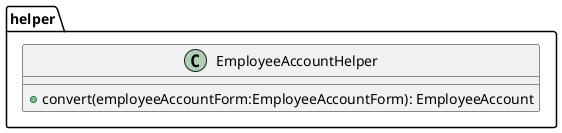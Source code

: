 @startuml
package helper{

    class EmployeeAccountHelper{
        + convert(employeeAccountForm:EmployeeAccountForm): EmployeeAccount
    }
}
@enduml